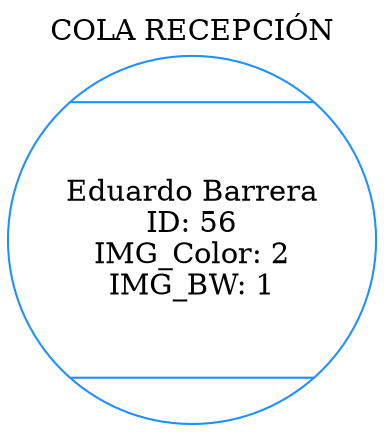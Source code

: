 digraph G{
label="COLA RECEPCIÓN";
labelloc = "t"
node [shape=Mcircle,color=dodgerblue1];
cliente205797316[label="Eduardo Barrera\nID: 56\nIMG_Color: 2\nIMG_BW: 1", width=1.5,height=1.5];
{rank=same
}
}